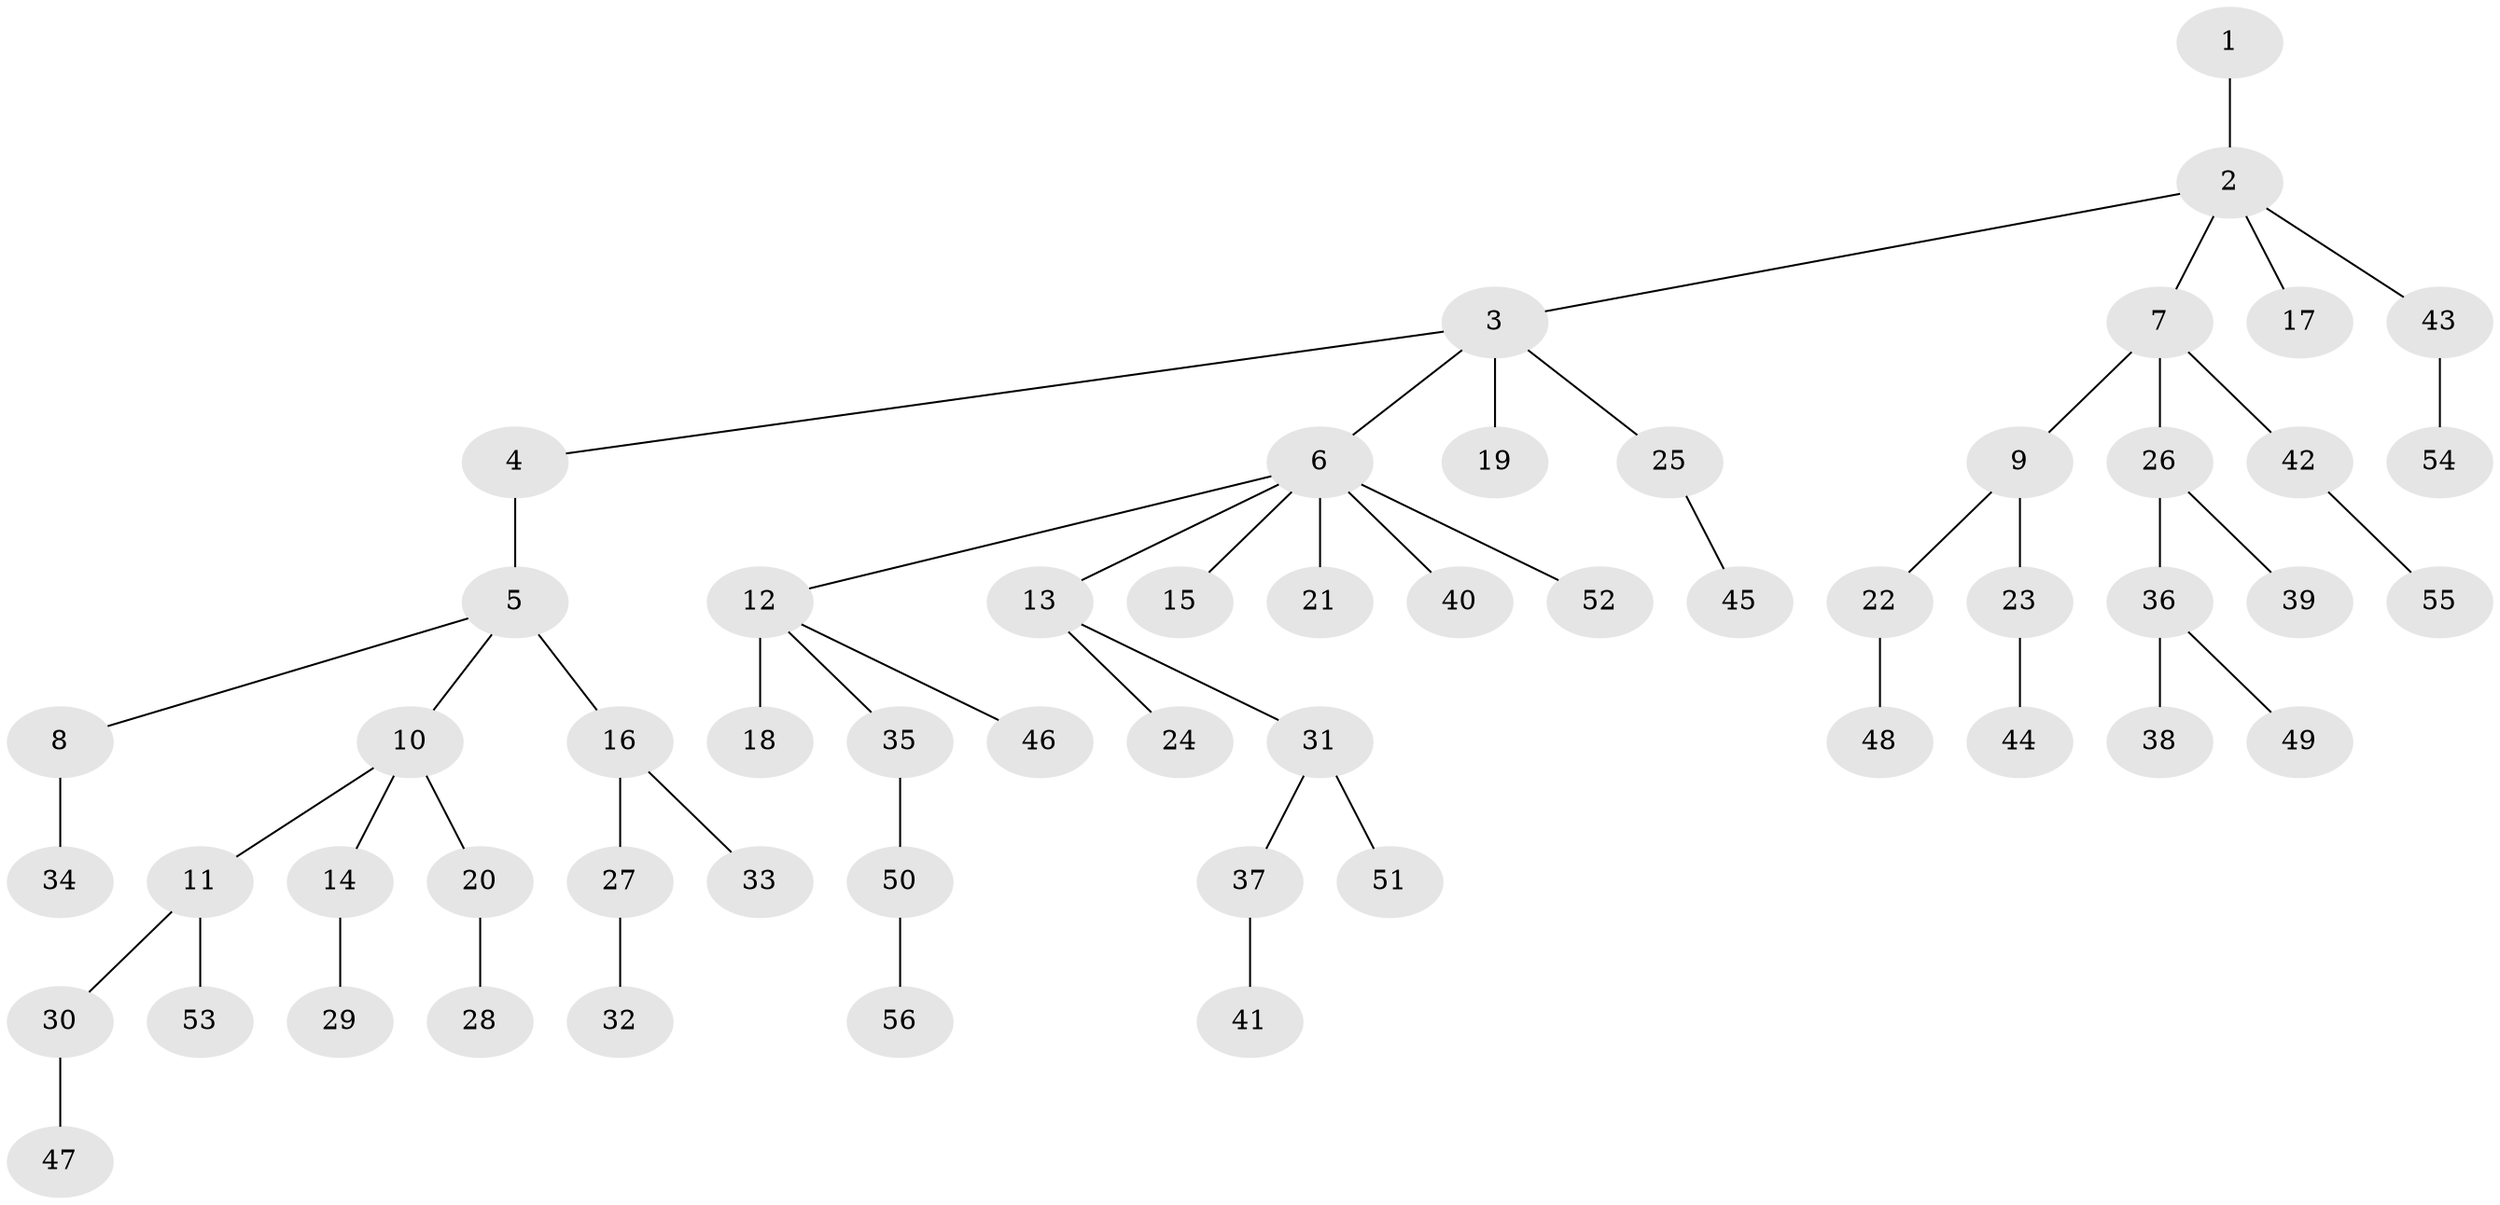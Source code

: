 // original degree distribution, {2: 0.205607476635514, 6: 0.009345794392523364, 7: 0.018691588785046728, 9: 0.009345794392523364, 5: 0.037383177570093455, 4: 0.056074766355140186, 1: 0.5514018691588785, 3: 0.11214953271028037}
// Generated by graph-tools (version 1.1) at 2025/37/03/09/25 02:37:02]
// undirected, 56 vertices, 55 edges
graph export_dot {
graph [start="1"]
  node [color=gray90,style=filled];
  1;
  2;
  3;
  4;
  5;
  6;
  7;
  8;
  9;
  10;
  11;
  12;
  13;
  14;
  15;
  16;
  17;
  18;
  19;
  20;
  21;
  22;
  23;
  24;
  25;
  26;
  27;
  28;
  29;
  30;
  31;
  32;
  33;
  34;
  35;
  36;
  37;
  38;
  39;
  40;
  41;
  42;
  43;
  44;
  45;
  46;
  47;
  48;
  49;
  50;
  51;
  52;
  53;
  54;
  55;
  56;
  1 -- 2 [weight=1.0];
  2 -- 3 [weight=1.0];
  2 -- 7 [weight=1.0];
  2 -- 17 [weight=1.0];
  2 -- 43 [weight=1.0];
  3 -- 4 [weight=1.0];
  3 -- 6 [weight=1.0];
  3 -- 19 [weight=2.0];
  3 -- 25 [weight=1.0];
  4 -- 5 [weight=3.0];
  5 -- 8 [weight=1.0];
  5 -- 10 [weight=1.0];
  5 -- 16 [weight=1.0];
  6 -- 12 [weight=1.0];
  6 -- 13 [weight=1.0];
  6 -- 15 [weight=1.0];
  6 -- 21 [weight=2.0];
  6 -- 40 [weight=1.0];
  6 -- 52 [weight=1.0];
  7 -- 9 [weight=1.0];
  7 -- 26 [weight=1.0];
  7 -- 42 [weight=1.0];
  8 -- 34 [weight=2.0];
  9 -- 22 [weight=1.0];
  9 -- 23 [weight=1.0];
  10 -- 11 [weight=1.0];
  10 -- 14 [weight=1.0];
  10 -- 20 [weight=1.0];
  11 -- 30 [weight=1.0];
  11 -- 53 [weight=1.0];
  12 -- 18 [weight=4.0];
  12 -- 35 [weight=1.0];
  12 -- 46 [weight=1.0];
  13 -- 24 [weight=1.0];
  13 -- 31 [weight=1.0];
  14 -- 29 [weight=2.0];
  16 -- 27 [weight=1.0];
  16 -- 33 [weight=2.0];
  20 -- 28 [weight=1.0];
  22 -- 48 [weight=2.0];
  23 -- 44 [weight=1.0];
  25 -- 45 [weight=1.0];
  26 -- 36 [weight=1.0];
  26 -- 39 [weight=1.0];
  27 -- 32 [weight=2.0];
  30 -- 47 [weight=1.0];
  31 -- 37 [weight=1.0];
  31 -- 51 [weight=1.0];
  35 -- 50 [weight=1.0];
  36 -- 38 [weight=1.0];
  36 -- 49 [weight=1.0];
  37 -- 41 [weight=1.0];
  42 -- 55 [weight=1.0];
  43 -- 54 [weight=1.0];
  50 -- 56 [weight=1.0];
}
